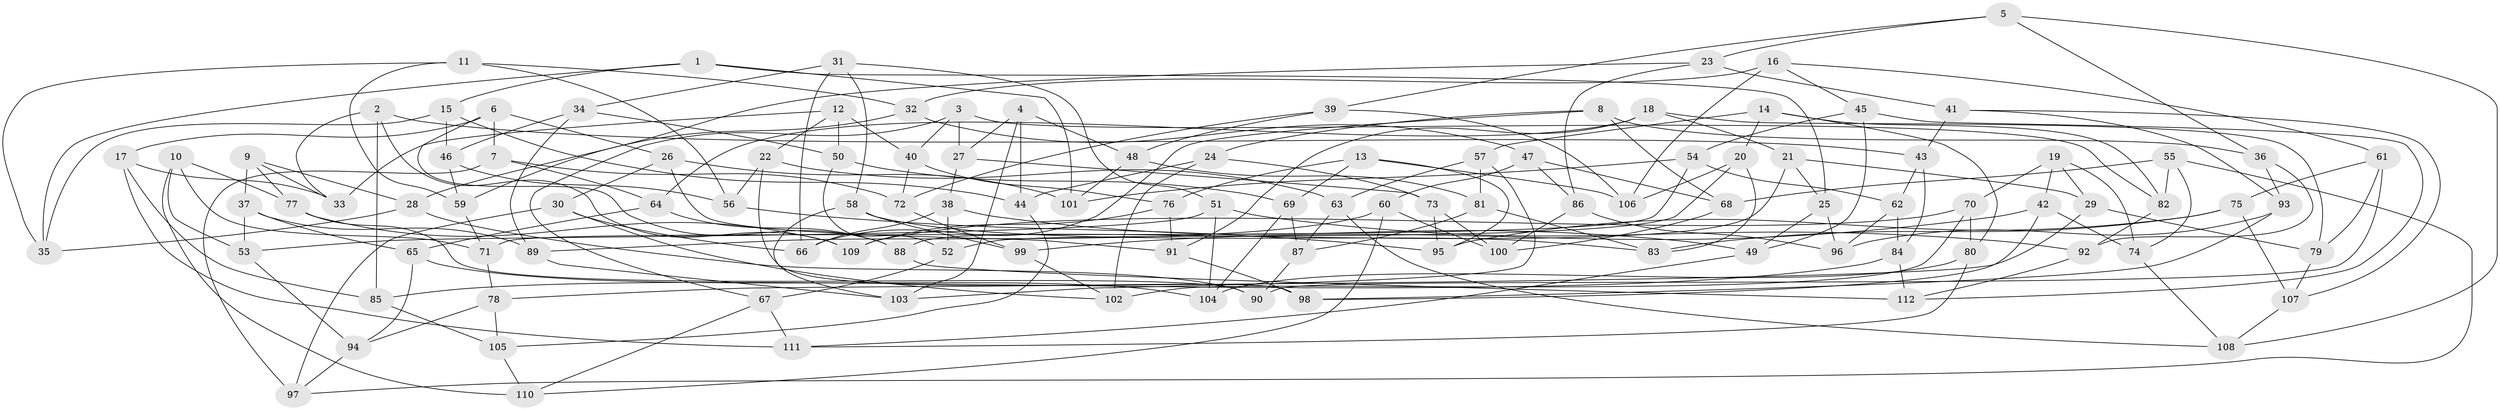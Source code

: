 // Generated by graph-tools (version 1.1) at 2025/57/03/09/25 04:57:04]
// undirected, 112 vertices, 224 edges
graph export_dot {
graph [start="1"]
  node [color=gray90,style=filled];
  1;
  2;
  3;
  4;
  5;
  6;
  7;
  8;
  9;
  10;
  11;
  12;
  13;
  14;
  15;
  16;
  17;
  18;
  19;
  20;
  21;
  22;
  23;
  24;
  25;
  26;
  27;
  28;
  29;
  30;
  31;
  32;
  33;
  34;
  35;
  36;
  37;
  38;
  39;
  40;
  41;
  42;
  43;
  44;
  45;
  46;
  47;
  48;
  49;
  50;
  51;
  52;
  53;
  54;
  55;
  56;
  57;
  58;
  59;
  60;
  61;
  62;
  63;
  64;
  65;
  66;
  67;
  68;
  69;
  70;
  71;
  72;
  73;
  74;
  75;
  76;
  77;
  78;
  79;
  80;
  81;
  82;
  83;
  84;
  85;
  86;
  87;
  88;
  89;
  90;
  91;
  92;
  93;
  94;
  95;
  96;
  97;
  98;
  99;
  100;
  101;
  102;
  103;
  104;
  105;
  106;
  107;
  108;
  109;
  110;
  111;
  112;
  1 -- 35;
  1 -- 25;
  1 -- 101;
  1 -- 15;
  2 -- 109;
  2 -- 85;
  2 -- 43;
  2 -- 33;
  3 -- 27;
  3 -- 82;
  3 -- 67;
  3 -- 40;
  4 -- 48;
  4 -- 44;
  4 -- 103;
  4 -- 27;
  5 -- 36;
  5 -- 23;
  5 -- 39;
  5 -- 108;
  6 -- 26;
  6 -- 17;
  6 -- 7;
  6 -- 88;
  7 -- 97;
  7 -- 64;
  7 -- 72;
  8 -- 24;
  8 -- 36;
  8 -- 68;
  8 -- 66;
  9 -- 28;
  9 -- 33;
  9 -- 77;
  9 -- 37;
  10 -- 110;
  10 -- 77;
  10 -- 53;
  10 -- 71;
  11 -- 32;
  11 -- 35;
  11 -- 59;
  11 -- 56;
  12 -- 50;
  12 -- 22;
  12 -- 33;
  12 -- 40;
  13 -- 69;
  13 -- 95;
  13 -- 106;
  13 -- 76;
  14 -- 82;
  14 -- 20;
  14 -- 80;
  14 -- 57;
  15 -- 46;
  15 -- 35;
  15 -- 44;
  16 -- 106;
  16 -- 45;
  16 -- 61;
  16 -- 32;
  17 -- 111;
  17 -- 33;
  17 -- 85;
  18 -- 21;
  18 -- 64;
  18 -- 91;
  18 -- 79;
  19 -- 42;
  19 -- 29;
  19 -- 70;
  19 -- 74;
  20 -- 106;
  20 -- 83;
  20 -- 52;
  21 -- 25;
  21 -- 29;
  21 -- 88;
  22 -- 56;
  22 -- 98;
  22 -- 63;
  23 -- 86;
  23 -- 28;
  23 -- 41;
  24 -- 102;
  24 -- 44;
  24 -- 73;
  25 -- 96;
  25 -- 49;
  26 -- 30;
  26 -- 91;
  26 -- 101;
  27 -- 38;
  27 -- 73;
  28 -- 90;
  28 -- 35;
  29 -- 79;
  29 -- 78;
  30 -- 66;
  30 -- 97;
  30 -- 102;
  31 -- 66;
  31 -- 34;
  31 -- 58;
  31 -- 51;
  32 -- 59;
  32 -- 47;
  34 -- 89;
  34 -- 50;
  34 -- 46;
  36 -- 92;
  36 -- 93;
  37 -- 53;
  37 -- 65;
  37 -- 89;
  38 -- 52;
  38 -- 49;
  38 -- 66;
  39 -- 48;
  39 -- 106;
  39 -- 72;
  40 -- 72;
  40 -- 76;
  41 -- 107;
  41 -- 43;
  41 -- 93;
  42 -- 99;
  42 -- 98;
  42 -- 74;
  43 -- 84;
  43 -- 62;
  44 -- 105;
  45 -- 49;
  45 -- 54;
  45 -- 112;
  46 -- 56;
  46 -- 59;
  47 -- 68;
  47 -- 60;
  47 -- 86;
  48 -- 81;
  48 -- 101;
  49 -- 111;
  50 -- 69;
  50 -- 52;
  51 -- 53;
  51 -- 104;
  51 -- 92;
  52 -- 67;
  53 -- 94;
  54 -- 62;
  54 -- 101;
  54 -- 71;
  55 -- 97;
  55 -- 74;
  55 -- 68;
  55 -- 82;
  56 -- 95;
  57 -- 103;
  57 -- 63;
  57 -- 81;
  58 -- 103;
  58 -- 99;
  58 -- 83;
  59 -- 71;
  60 -- 110;
  60 -- 100;
  60 -- 89;
  61 -- 90;
  61 -- 75;
  61 -- 79;
  62 -- 96;
  62 -- 84;
  63 -- 108;
  63 -- 87;
  64 -- 88;
  64 -- 65;
  65 -- 94;
  65 -- 104;
  67 -- 110;
  67 -- 111;
  68 -- 100;
  69 -- 104;
  69 -- 87;
  70 -- 102;
  70 -- 109;
  70 -- 80;
  71 -- 78;
  72 -- 99;
  73 -- 100;
  73 -- 95;
  74 -- 108;
  75 -- 83;
  75 -- 95;
  75 -- 107;
  76 -- 91;
  76 -- 109;
  77 -- 109;
  77 -- 90;
  78 -- 94;
  78 -- 105;
  79 -- 107;
  80 -- 104;
  80 -- 111;
  81 -- 87;
  81 -- 83;
  82 -- 92;
  84 -- 85;
  84 -- 112;
  85 -- 105;
  86 -- 96;
  86 -- 100;
  87 -- 90;
  88 -- 112;
  89 -- 103;
  91 -- 98;
  92 -- 112;
  93 -- 98;
  93 -- 96;
  94 -- 97;
  99 -- 102;
  105 -- 110;
  107 -- 108;
}
